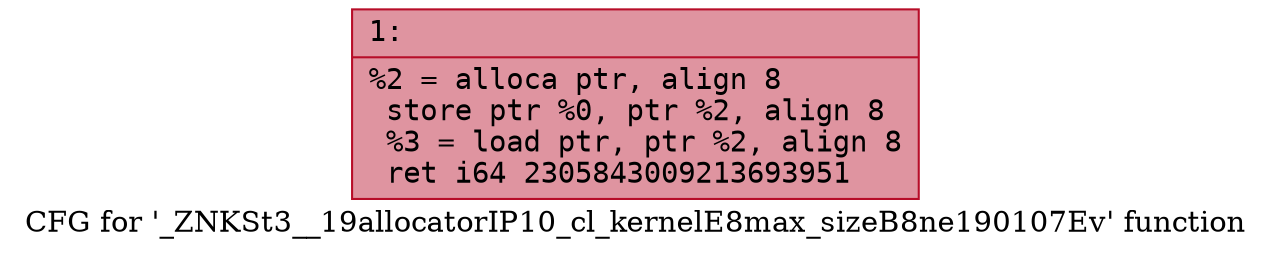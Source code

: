 digraph "CFG for '_ZNKSt3__19allocatorIP10_cl_kernelE8max_sizeB8ne190107Ev' function" {
	label="CFG for '_ZNKSt3__19allocatorIP10_cl_kernelE8max_sizeB8ne190107Ev' function";

	Node0x6000005c0c30 [shape=record,color="#b70d28ff", style=filled, fillcolor="#b70d2870" fontname="Courier",label="{1:\l|  %2 = alloca ptr, align 8\l  store ptr %0, ptr %2, align 8\l  %3 = load ptr, ptr %2, align 8\l  ret i64 2305843009213693951\l}"];
}
